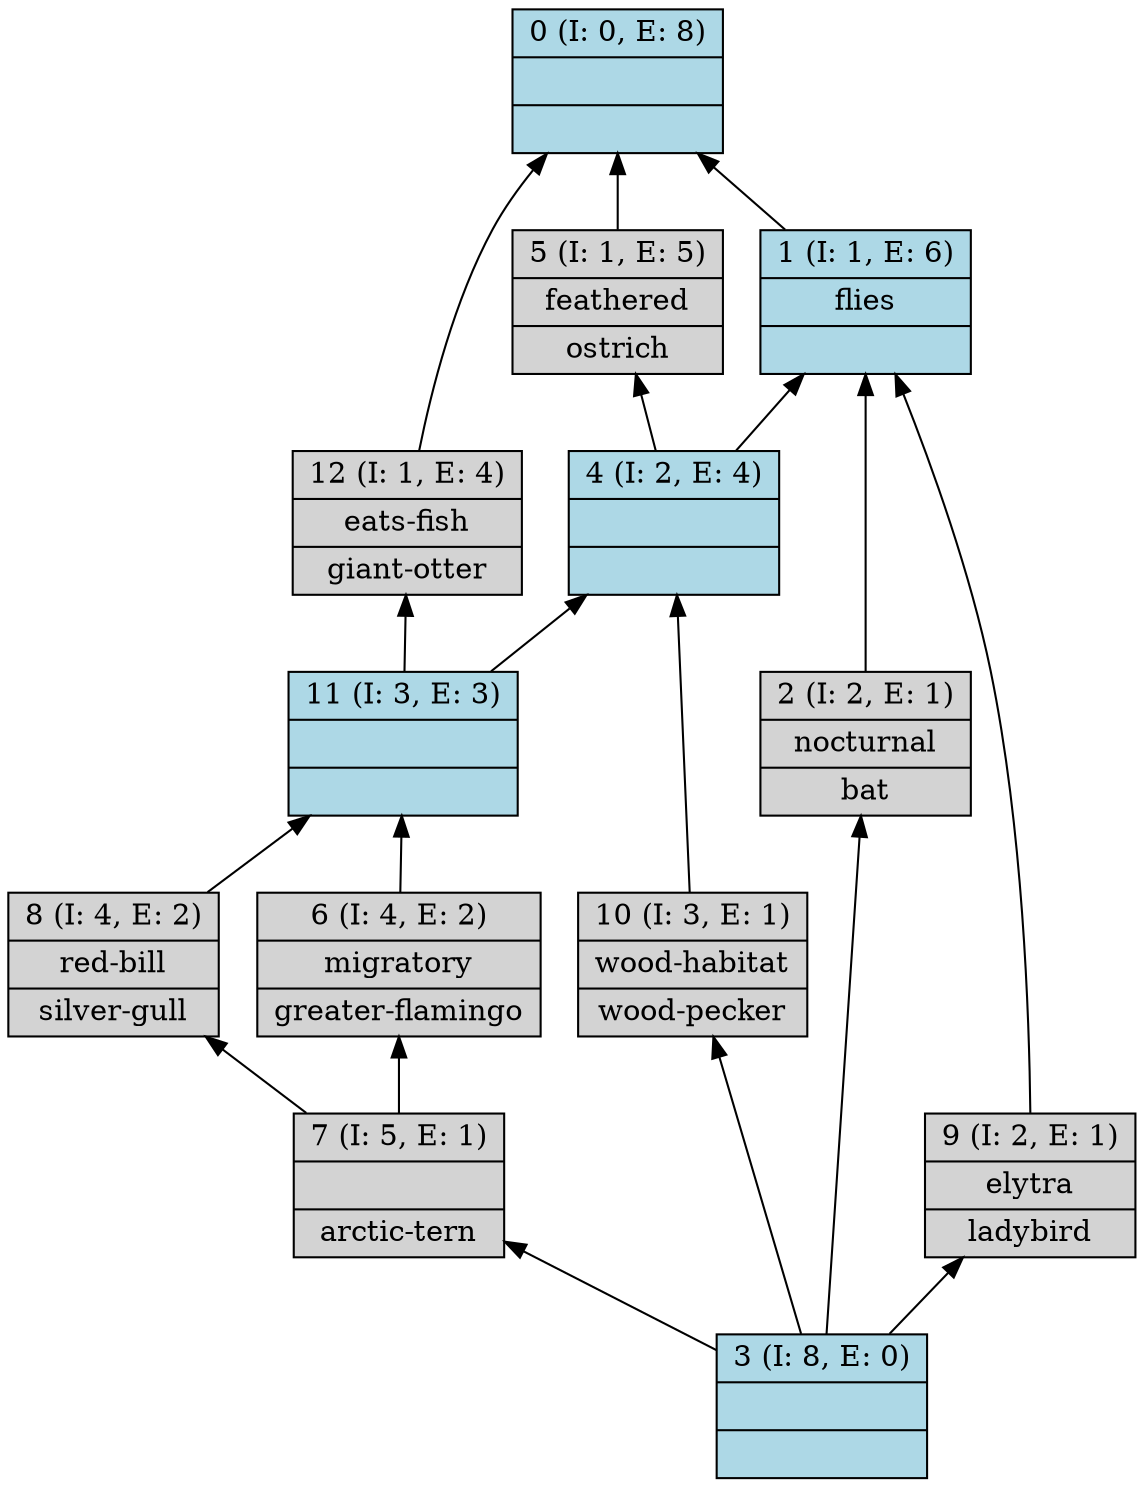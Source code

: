 digraph G { 
	rankdir=BT;
0 [shape=record,style=filled,fillcolor=lightblue,label="{0 (I: 0, E: 8)||}"];
1 [shape=record,style=filled,fillcolor=lightblue,label="{1 (I: 1, E: 6)|flies\n|}"];
2 [shape=record,style=filled,label="{2 (I: 2, E: 1)|nocturnal\n|bat\n}"];
3 [shape=record,style=filled,fillcolor=lightblue,label="{3 (I: 8, E: 0)||}"];
4 [shape=record,style=filled,fillcolor=lightblue,label="{4 (I: 2, E: 4)||}"];
5 [shape=record,style=filled,label="{5 (I: 1, E: 5)|feathered\n|ostrich\n}"];
6 [shape=record,style=filled,label="{6 (I: 4, E: 2)|migratory\n|greater-flamingo\n}"];
7 [shape=record,style=filled,label="{7 (I: 5, E: 1)||arctic-tern\n}"];
8 [shape=record,style=filled,label="{8 (I: 4, E: 2)|red-bill\n|silver-gull\n}"];
9 [shape=record,style=filled,label="{9 (I: 2, E: 1)|elytra\n|ladybird\n}"];
10 [shape=record,style=filled,label="{10 (I: 3, E: 1)|wood-habitat\n|wood-pecker\n}"];
11 [shape=record,style=filled,fillcolor=lightblue,label="{11 (I: 3, E: 3)||}"];
12 [shape=record,style=filled,label="{12 (I: 1, E: 4)|eats-fish\n|giant-otter\n}"];
	1 -> 0
	2 -> 1
	3 -> 2
	3 -> 7
	3 -> 9
	3 -> 10
	4 -> 1
	4 -> 5
	5 -> 0
	6 -> 11
	7 -> 6
	7 -> 8
	8 -> 11
	9 -> 1
	10 -> 4
	11 -> 4
	11 -> 12
	12 -> 0
}